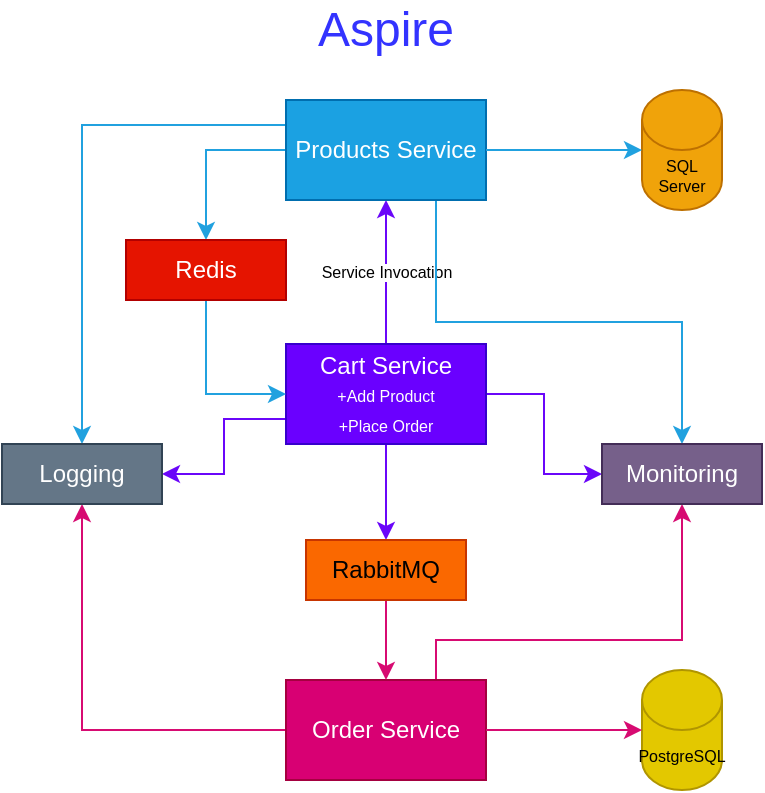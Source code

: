 <mxfile version="22.1.2" type="device">
  <diagram name="Page-1" id="kffOY4-sdVyQBG3QjQpt">
    <mxGraphModel dx="1185" dy="478" grid="1" gridSize="10" guides="1" tooltips="1" connect="1" arrows="1" fold="1" page="1" pageScale="1" pageWidth="583" pageHeight="413" math="0" shadow="0">
      <root>
        <mxCell id="0" />
        <mxCell id="1" parent="0" />
        <mxCell id="2nMJhew8hay7yW6yprE_-8" value="Service Invocation" style="edgeStyle=orthogonalEdgeStyle;rounded=0;orthogonalLoop=1;jettySize=auto;html=1;entryX=0.5;entryY=1;entryDx=0;entryDy=0;strokeColor=#6a06f9;fontSize=8;" edge="1" parent="1" source="2nMJhew8hay7yW6yprE_-1" target="2nMJhew8hay7yW6yprE_-2">
          <mxGeometry relative="1" as="geometry" />
        </mxCell>
        <mxCell id="2nMJhew8hay7yW6yprE_-9" style="edgeStyle=orthogonalEdgeStyle;rounded=0;orthogonalLoop=1;jettySize=auto;html=1;entryX=0.5;entryY=0;entryDx=0;entryDy=0;strokeColor=#6a06f9;" edge="1" parent="1" source="2nMJhew8hay7yW6yprE_-1" target="2nMJhew8hay7yW6yprE_-4">
          <mxGeometry relative="1" as="geometry" />
        </mxCell>
        <mxCell id="2nMJhew8hay7yW6yprE_-18" style="edgeStyle=orthogonalEdgeStyle;rounded=0;orthogonalLoop=1;jettySize=auto;html=1;strokeColor=#6a06f9;" edge="1" parent="1" source="2nMJhew8hay7yW6yprE_-1" target="2nMJhew8hay7yW6yprE_-16">
          <mxGeometry relative="1" as="geometry" />
        </mxCell>
        <mxCell id="2nMJhew8hay7yW6yprE_-22" style="edgeStyle=orthogonalEdgeStyle;rounded=0;orthogonalLoop=1;jettySize=auto;html=1;exitX=0;exitY=0.75;exitDx=0;exitDy=0;entryX=1;entryY=0.5;entryDx=0;entryDy=0;strokeColor=#6a06f9;" edge="1" parent="1" source="2nMJhew8hay7yW6yprE_-1" target="2nMJhew8hay7yW6yprE_-21">
          <mxGeometry relative="1" as="geometry" />
        </mxCell>
        <mxCell id="2nMJhew8hay7yW6yprE_-1" value="Cart Service&lt;br&gt;&lt;font style=&quot;font-size: 8px;&quot;&gt;+Add Product&lt;br&gt;+Place Order&lt;/font&gt;" style="rounded=0;whiteSpace=wrap;html=1;fillColor=#6a00ff;fontColor=#ffffff;strokeColor=#3700CC;" vertex="1" parent="1">
          <mxGeometry x="242" y="182" width="100" height="50" as="geometry" />
        </mxCell>
        <mxCell id="2nMJhew8hay7yW6yprE_-6" style="edgeStyle=orthogonalEdgeStyle;rounded=0;orthogonalLoop=1;jettySize=auto;html=1;entryX=0.5;entryY=0;entryDx=0;entryDy=0;exitX=0;exitY=0.5;exitDx=0;exitDy=0;strokeColor=#21a1df;" edge="1" parent="1" source="2nMJhew8hay7yW6yprE_-2" target="2nMJhew8hay7yW6yprE_-5">
          <mxGeometry relative="1" as="geometry" />
        </mxCell>
        <mxCell id="2nMJhew8hay7yW6yprE_-17" style="edgeStyle=orthogonalEdgeStyle;rounded=0;orthogonalLoop=1;jettySize=auto;html=1;exitX=0.75;exitY=1;exitDx=0;exitDy=0;entryX=0.5;entryY=0;entryDx=0;entryDy=0;strokeColor=#21a1df;" edge="1" parent="1" source="2nMJhew8hay7yW6yprE_-2" target="2nMJhew8hay7yW6yprE_-16">
          <mxGeometry relative="1" as="geometry" />
        </mxCell>
        <mxCell id="2nMJhew8hay7yW6yprE_-24" style="edgeStyle=orthogonalEdgeStyle;rounded=0;orthogonalLoop=1;jettySize=auto;html=1;exitX=0;exitY=0.25;exitDx=0;exitDy=0;strokeColor=#21a1df;" edge="1" parent="1" source="2nMJhew8hay7yW6yprE_-2" target="2nMJhew8hay7yW6yprE_-21">
          <mxGeometry relative="1" as="geometry" />
        </mxCell>
        <mxCell id="2nMJhew8hay7yW6yprE_-2" value="Products Service" style="rounded=0;whiteSpace=wrap;html=1;fillColor=#1ba1e2;fontColor=#ffffff;strokeColor=#006EAF;" vertex="1" parent="1">
          <mxGeometry x="242" y="60" width="100" height="50" as="geometry" />
        </mxCell>
        <mxCell id="2nMJhew8hay7yW6yprE_-20" style="edgeStyle=orthogonalEdgeStyle;rounded=0;orthogonalLoop=1;jettySize=auto;html=1;exitX=0.75;exitY=0;exitDx=0;exitDy=0;entryX=0.5;entryY=1;entryDx=0;entryDy=0;strokeColor=#d70b72;" edge="1" parent="1" source="2nMJhew8hay7yW6yprE_-3" target="2nMJhew8hay7yW6yprE_-16">
          <mxGeometry relative="1" as="geometry">
            <Array as="points">
              <mxPoint x="317" y="330" />
              <mxPoint x="440" y="330" />
            </Array>
          </mxGeometry>
        </mxCell>
        <mxCell id="2nMJhew8hay7yW6yprE_-23" style="edgeStyle=orthogonalEdgeStyle;rounded=0;orthogonalLoop=1;jettySize=auto;html=1;entryX=0.5;entryY=1;entryDx=0;entryDy=0;strokeColor=#d70b72;" edge="1" parent="1" source="2nMJhew8hay7yW6yprE_-3" target="2nMJhew8hay7yW6yprE_-21">
          <mxGeometry relative="1" as="geometry" />
        </mxCell>
        <mxCell id="2nMJhew8hay7yW6yprE_-3" value="Order Service" style="rounded=0;whiteSpace=wrap;html=1;fillColor=#d80073;fontColor=#ffffff;strokeColor=#A50040;" vertex="1" parent="1">
          <mxGeometry x="242" y="350" width="100" height="50" as="geometry" />
        </mxCell>
        <mxCell id="2nMJhew8hay7yW6yprE_-10" style="edgeStyle=orthogonalEdgeStyle;rounded=0;orthogonalLoop=1;jettySize=auto;html=1;entryX=0.5;entryY=0;entryDx=0;entryDy=0;strokeColor=#d70b72;" edge="1" parent="1" source="2nMJhew8hay7yW6yprE_-4" target="2nMJhew8hay7yW6yprE_-3">
          <mxGeometry relative="1" as="geometry" />
        </mxCell>
        <mxCell id="2nMJhew8hay7yW6yprE_-4" value="RabbitMQ" style="rounded=0;whiteSpace=wrap;html=1;fillColor=#fa6800;fontColor=#000000;strokeColor=#C73500;" vertex="1" parent="1">
          <mxGeometry x="252" y="280" width="80" height="30" as="geometry" />
        </mxCell>
        <mxCell id="2nMJhew8hay7yW6yprE_-7" style="edgeStyle=orthogonalEdgeStyle;rounded=0;orthogonalLoop=1;jettySize=auto;html=1;entryX=0;entryY=0.5;entryDx=0;entryDy=0;strokeColor=#21a1df;" edge="1" parent="1" source="2nMJhew8hay7yW6yprE_-5" target="2nMJhew8hay7yW6yprE_-1">
          <mxGeometry relative="1" as="geometry" />
        </mxCell>
        <mxCell id="2nMJhew8hay7yW6yprE_-5" value="Redis" style="rounded=0;whiteSpace=wrap;html=1;fillColor=#e51400;fontColor=#ffffff;strokeColor=#B20000;" vertex="1" parent="1">
          <mxGeometry x="162" y="130" width="80" height="30" as="geometry" />
        </mxCell>
        <mxCell id="2nMJhew8hay7yW6yprE_-11" value="SQL Server" style="shape=cylinder3;whiteSpace=wrap;html=1;boundedLbl=1;backgroundOutline=1;size=15;fontSize=8;fillColor=#f0a30a;fontColor=#000000;strokeColor=#BD7000;" vertex="1" parent="1">
          <mxGeometry x="420" y="55" width="40" height="60" as="geometry" />
        </mxCell>
        <mxCell id="2nMJhew8hay7yW6yprE_-12" value="PostgreSQL" style="shape=cylinder3;whiteSpace=wrap;html=1;boundedLbl=1;backgroundOutline=1;size=15;fontSize=8;fillColor=#e3c800;fontColor=#000000;strokeColor=#B09500;" vertex="1" parent="1">
          <mxGeometry x="420" y="345" width="40" height="60" as="geometry" />
        </mxCell>
        <mxCell id="2nMJhew8hay7yW6yprE_-13" style="edgeStyle=orthogonalEdgeStyle;rounded=0;orthogonalLoop=1;jettySize=auto;html=1;entryX=0;entryY=0.5;entryDx=0;entryDy=0;entryPerimeter=0;strokeColor=#21a1df;" edge="1" parent="1" source="2nMJhew8hay7yW6yprE_-2" target="2nMJhew8hay7yW6yprE_-11">
          <mxGeometry relative="1" as="geometry" />
        </mxCell>
        <mxCell id="2nMJhew8hay7yW6yprE_-14" style="edgeStyle=orthogonalEdgeStyle;rounded=0;orthogonalLoop=1;jettySize=auto;html=1;entryX=0;entryY=0.5;entryDx=0;entryDy=0;entryPerimeter=0;strokeColor=#d70b72;" edge="1" parent="1" source="2nMJhew8hay7yW6yprE_-3" target="2nMJhew8hay7yW6yprE_-12">
          <mxGeometry relative="1" as="geometry" />
        </mxCell>
        <mxCell id="2nMJhew8hay7yW6yprE_-15" value="Aspire" style="text;html=1;strokeColor=none;fillColor=none;align=center;verticalAlign=middle;whiteSpace=wrap;rounded=0;fontSize=24;fontColor=#3333FF;" vertex="1" parent="1">
          <mxGeometry x="262" y="10" width="60" height="30" as="geometry" />
        </mxCell>
        <mxCell id="2nMJhew8hay7yW6yprE_-16" value="Monitoring" style="rounded=0;whiteSpace=wrap;html=1;fillColor=#76608a;fontColor=#ffffff;strokeColor=#432D57;" vertex="1" parent="1">
          <mxGeometry x="400" y="232" width="80" height="30" as="geometry" />
        </mxCell>
        <mxCell id="2nMJhew8hay7yW6yprE_-21" value="Logging" style="rounded=0;whiteSpace=wrap;html=1;fillColor=#647687;fontColor=#ffffff;strokeColor=#314354;" vertex="1" parent="1">
          <mxGeometry x="100" y="232" width="80" height="30" as="geometry" />
        </mxCell>
      </root>
    </mxGraphModel>
  </diagram>
</mxfile>
